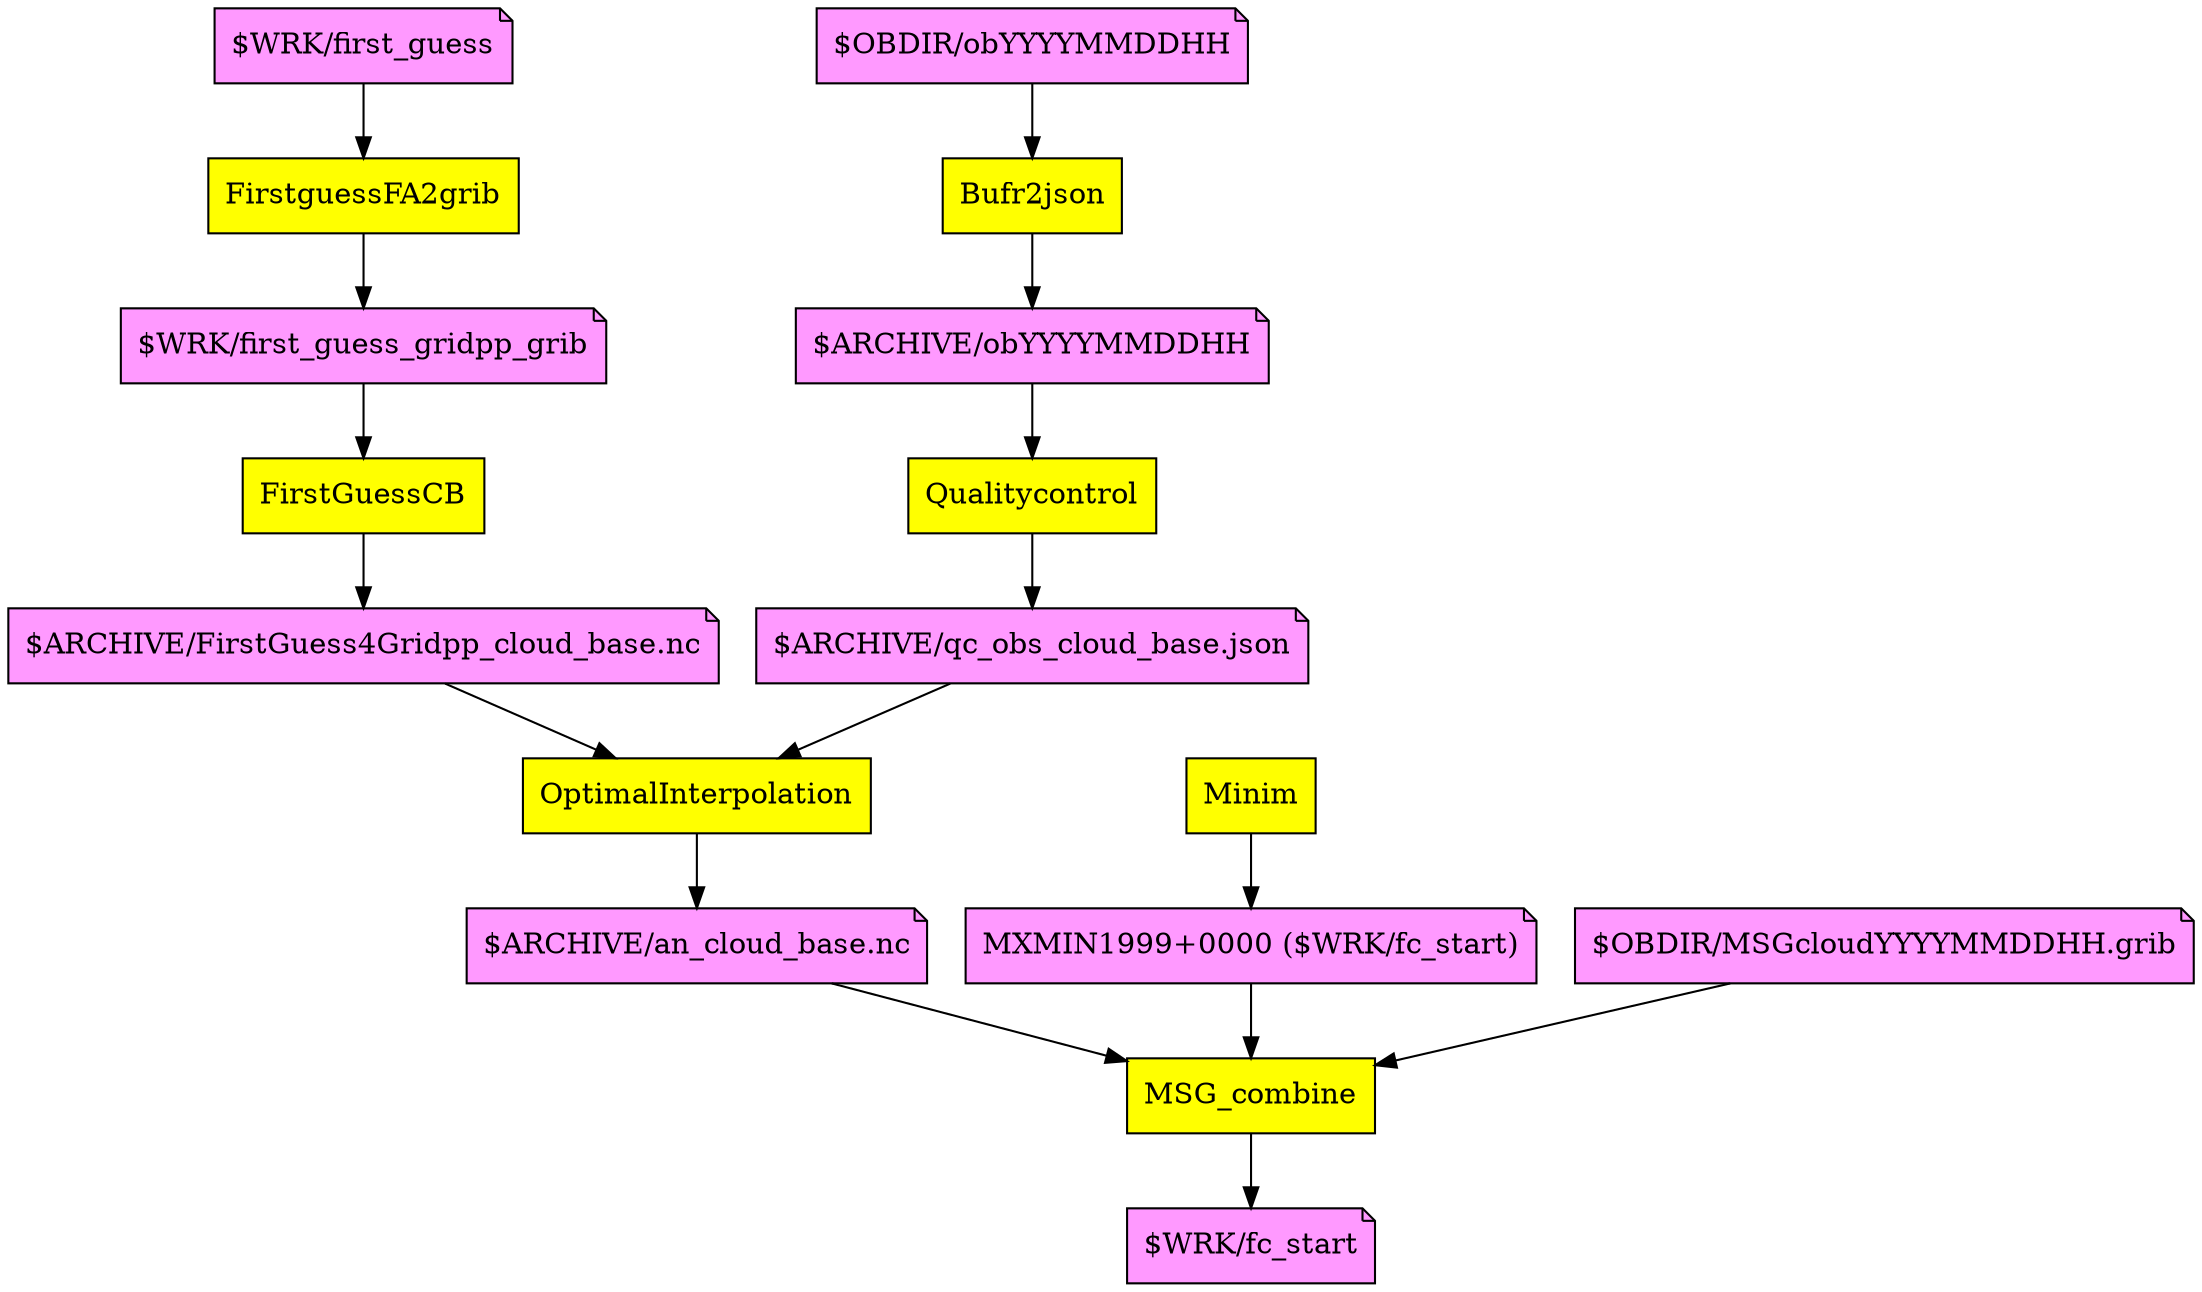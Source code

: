 digraph cloudingest {

// files 
node[shape="note",fillcolor="#ff99ff",style=filled] 
A[label="$WRK/first_guess"] 
C[label="$WRK/first_guess_gridpp_grib"]
E[label= "$ARCHIVE/FirstGuess4Gridpp_cloud_base.nc"]
F[label="$OBDIR/obYYYYMMDDHH"] 
H[label="$ARCHIVE/obYYYYMMDDHH"]
J[label= "$ARCHIVE/qc_obs_cloud_base.json"]
L[label= "$ARCHIVE/an_cloud_base.nc"]
Q[label= "MXMIN1999+0000 ($WRK/fc_start)"]
O[label="$OBDIR/MSGcloudYYYYMMDDHH.grib"]
N[label="$WRK/fc_start"]

// tasks
node[shape="rectangle",fillcolor="yellow",style=filled] 
B[label="FirstguessFA2grib"]
D[label="FirstGuessCB"] 
G[label="Bufr2json"]  
I[label="Qualitycontrol"]
K[label="OptimalInterpolation"]
M[label="MSG_combine"]
P[label="Minim"]

// edges 
A -> B -> C
C -> D -> E
F -> G -> H
H -> I -> J

J -> K
E -> K
K -> L

L -> M
P -> Q -> M
O -> M
M -> N


}
